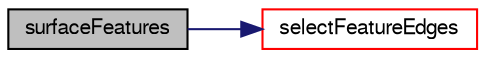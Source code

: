 digraph "surfaceFeatures"
{
  bgcolor="transparent";
  edge [fontname="FreeSans",fontsize="10",labelfontname="FreeSans",labelfontsize="10"];
  node [fontname="FreeSans",fontsize="10",shape=record];
  rankdir="LR";
  Node383 [label="surfaceFeatures",height=0.2,width=0.4,color="black", fillcolor="grey75", style="filled", fontcolor="black"];
  Node383 -> Node384 [color="midnightblue",fontsize="10",style="solid",fontname="FreeSans"];
  Node384 [label="selectFeatureEdges",height=0.2,width=0.4,color="red",URL="$a25510.html#a264fb63fc64f4f9c94b42cafc8822897",tooltip="Helper function: select a subset of featureEdges_. "];
}
